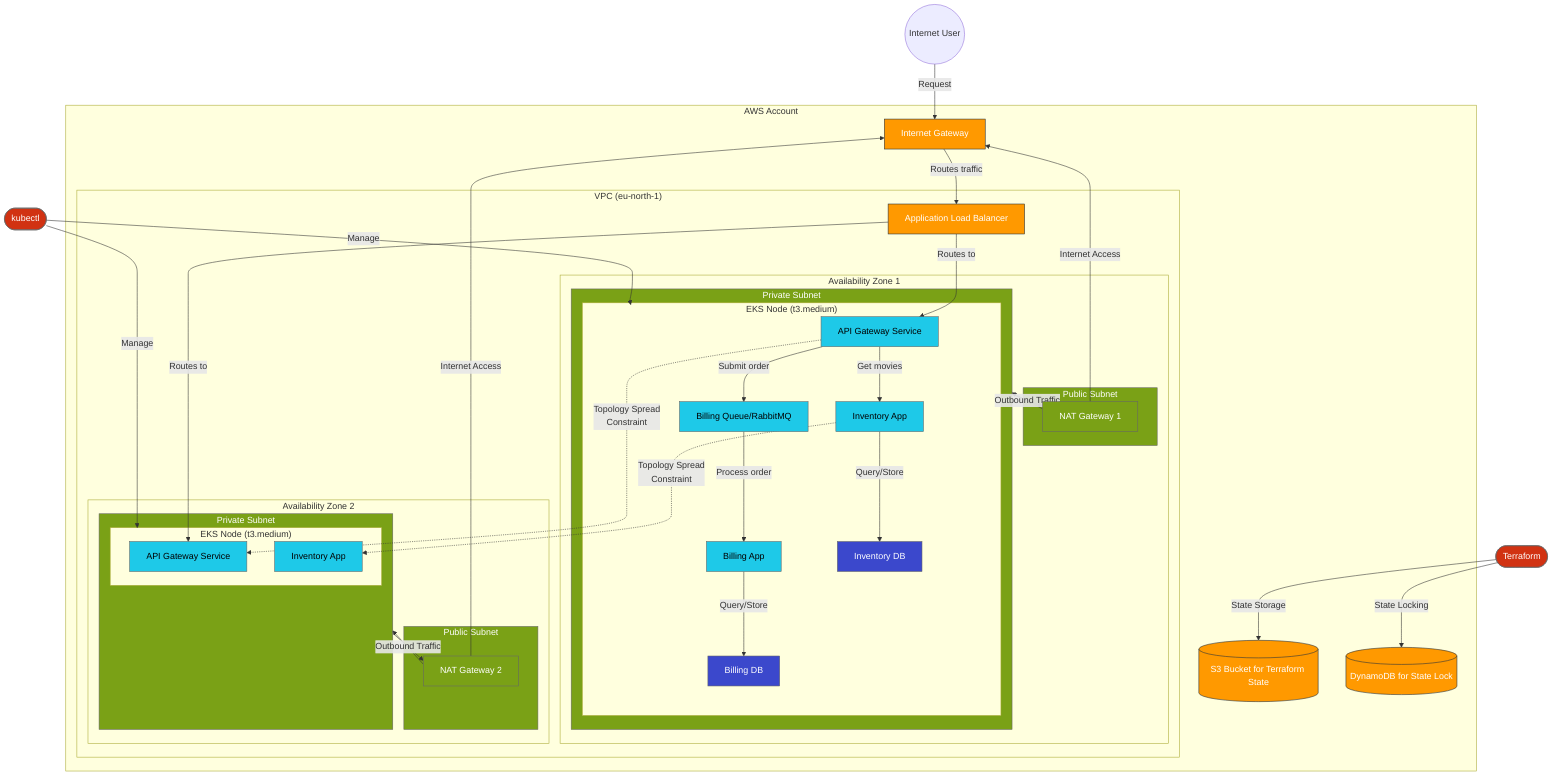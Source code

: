 graph TD
    %% External User
    User((Internet User)) -->|Request| IGW

    %% AWS Account boundary
    subgraph AWS["AWS Account"]
        %% VPC and Internet Gateway
        IGW[Internet Gateway] -->|Routes traffic| ALB
        
        subgraph VPC["VPC (eu-north-1)"]
            %% Application Load Balancer
            ALB[Application Load Balancer] -->|Routes to| API1
            ALB -->|Routes to| API2
            
            %% Availability Zones
            subgraph AZ1["Availability Zone 1"]
                %% Public Subnet
                subgraph PublicSubnet1["Public Subnet"]
                    NAT1[NAT Gateway 1]
                end
                
                %% Private Subnet with EKS
                subgraph PrivateSubnet1["Private Subnet"]
                    subgraph EKSNode1["EKS Node (t3.medium)"]
                        API1[API Gateway Service]
                        INV1[Inventory App]
                        BILL1[Billing App]
                        INVDB[Inventory DB]
                        BILLDB[Billing DB]
                        QUEUE[Billing Queue/RabbitMQ]
                    end
                end
                
                %% NAT Gateway connection
                NAT1 --> PrivateSubnet1
            end
            
            subgraph AZ2["Availability Zone 2"]
                %% Public Subnet
                subgraph PublicSubnet2["Public Subnet"]
                    NAT2[NAT Gateway 2]
                end
                
                %% Private Subnet with EKS
                subgraph PrivateSubnet2["Private Subnet"]
                    subgraph EKSNode2["EKS Node (t3.medium)"]
                        API2[API Gateway Service]
                        INV2[Inventory App]
                        %% Note: Stateful services like DB and queue don't show here
                        %% as they're only running on one node at a time
                    end
                end
                
                %% NAT Gateway connection
                NAT2 --> PrivateSubnet2
            end
            
            %% Pod Distribution with Topology Spread Constraints
            API1 -.->|"Topology Spread<br>Constraint"| API2
            INV1 -.->|"Topology Spread<br>Constraint"| INV2
        end
        
        %% External AWS Services
        S3[(S3 Bucket for Terraform State)]
        DynamoDB[(DynamoDB for State Lock)]
    end
    
    %% Application Flow
    API1 -->|Get movies| INV1
    API1 -->|Submit order| QUEUE
    QUEUE -->|Process order| BILL1
    INV1 -->|Query/Store| INVDB
    BILL1 -->|Query/Store| BILLDB
    
    %% Terraform State Management
    Terraform([Terraform]) -->|State Storage| S3
    Terraform -->|State Locking| DynamoDB

    %% Service to Internet via NAT
    PrivateSubnet1 -->|Outbound Traffic| NAT1
    PrivateSubnet2 -->|Outbound Traffic| NAT2
    NAT1 -->|Internet Access| IGW
    NAT2 -->|Internet Access| IGW
    
    %% Infrastructure Management
    kubectl([kubectl]) -->|Manage| EKSNode1
    kubectl -->|Manage| EKSNode2
    
    %% Style definitions
    classDef aws fill:#FF9900,stroke:#232F3E,color:white;
    classDef service fill:#1EC9E8,stroke:#666,color:black;
    classDef database fill:#3B48CC,stroke:#666,color:white;
    classDef network fill:#7AA116,stroke:#666,color:white;
    classDef tool fill:#D13212,stroke:#666,color:white;
    
    %% Apply styles
    class S3,DynamoDB,ALB,IGW aws;
    class API1,API2,INV1,INV2,BILL1,QUEUE service;
    class INVDB,BILLDB database;
    class NAT1,NAT2,PrivateSubnet1,PrivateSubnet2,PublicSubnet1,PublicSubnet2 network;
    class Terraform,kubectl tool;